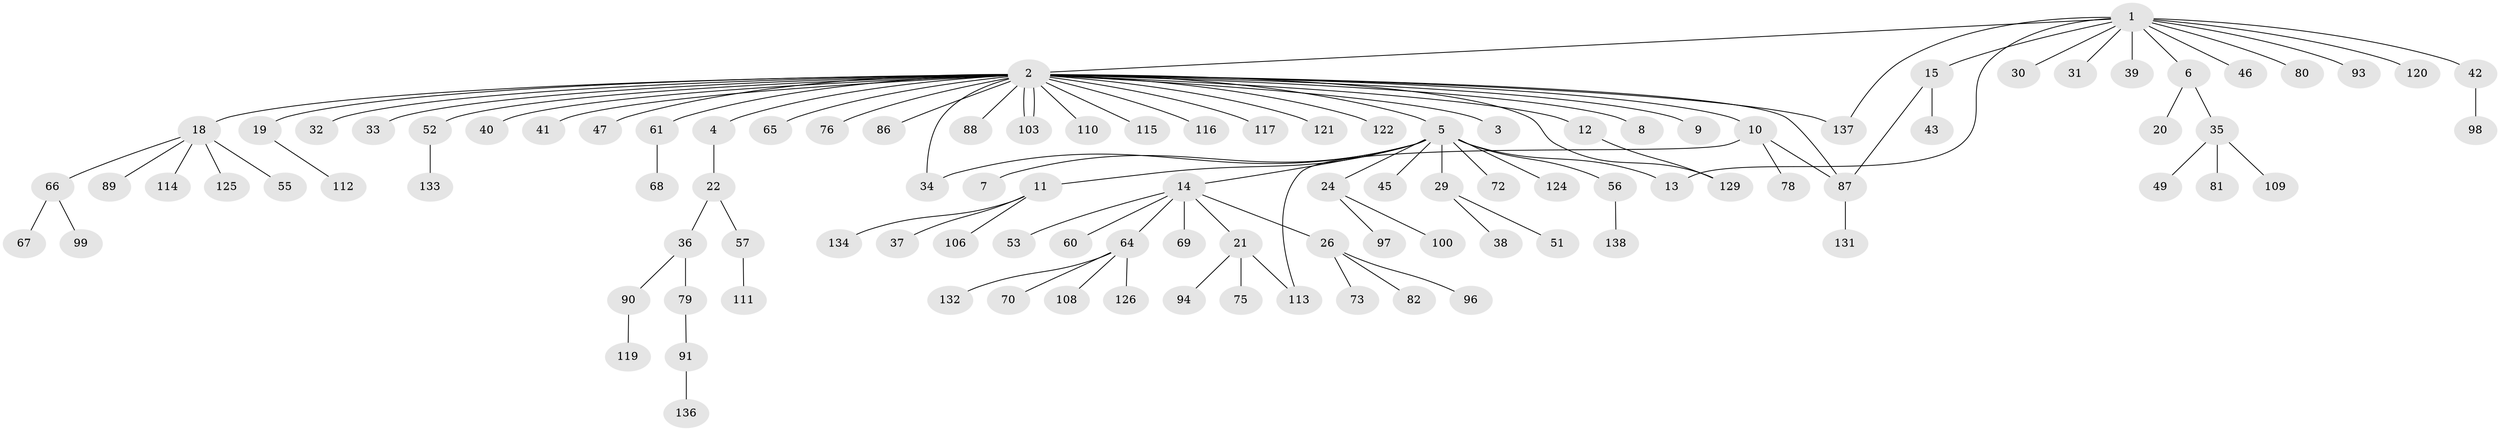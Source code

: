 // original degree distribution, {14: 0.007142857142857143, 34: 0.007142857142857143, 2: 0.22857142857142856, 3: 0.07142857142857142, 12: 0.007142857142857143, 1: 0.5928571428571429, 5: 0.02857142857142857, 7: 0.007142857142857143, 4: 0.03571428571428571, 6: 0.014285714285714285}
// Generated by graph-tools (version 1.1) at 2025/41/03/06/25 10:41:51]
// undirected, 105 vertices, 112 edges
graph export_dot {
graph [start="1"]
  node [color=gray90,style=filled];
  1 [super="+84"];
  2 [super="+71"];
  3 [super="+50"];
  4 [super="+28"];
  5 [super="+25"];
  6 [super="+27"];
  7;
  8;
  9;
  10 [super="+139"];
  11 [super="+17"];
  12 [super="+23"];
  13 [super="+16"];
  14;
  15 [super="+92"];
  18 [super="+48"];
  19;
  20;
  21 [super="+62"];
  22 [super="+104"];
  24 [super="+83"];
  26 [super="+102"];
  29;
  30 [super="+44"];
  31;
  32 [super="+107"];
  33;
  34;
  35 [super="+74"];
  36 [super="+63"];
  37;
  38;
  39;
  40;
  41 [super="+54"];
  42;
  43;
  45;
  46 [super="+59"];
  47;
  49 [super="+130"];
  51;
  52 [super="+101"];
  53 [super="+58"];
  55;
  56;
  57;
  60 [super="+128"];
  61;
  64 [super="+105"];
  65;
  66 [super="+77"];
  67;
  68;
  69;
  70;
  72;
  73;
  75;
  76;
  78 [super="+85"];
  79;
  80;
  81;
  82;
  86;
  87 [super="+118"];
  88;
  89;
  90 [super="+95"];
  91;
  93;
  94;
  96;
  97;
  98;
  99;
  100;
  103;
  106;
  108;
  109;
  110;
  111 [super="+127"];
  112;
  113 [super="+123"];
  114;
  115;
  116;
  117 [super="+135"];
  119;
  120;
  121;
  122;
  124;
  125;
  126;
  129;
  131;
  132;
  133;
  134;
  136;
  137 [super="+140"];
  138;
  1 -- 2;
  1 -- 6;
  1 -- 13;
  1 -- 15;
  1 -- 30;
  1 -- 31;
  1 -- 39;
  1 -- 42;
  1 -- 46;
  1 -- 80;
  1 -- 93;
  1 -- 120;
  1 -- 137;
  2 -- 3;
  2 -- 4;
  2 -- 5;
  2 -- 8;
  2 -- 9;
  2 -- 10;
  2 -- 12;
  2 -- 18;
  2 -- 19;
  2 -- 32;
  2 -- 33;
  2 -- 34;
  2 -- 40;
  2 -- 41;
  2 -- 47;
  2 -- 52;
  2 -- 61;
  2 -- 65;
  2 -- 76;
  2 -- 86;
  2 -- 87;
  2 -- 88;
  2 -- 103;
  2 -- 103;
  2 -- 110;
  2 -- 115;
  2 -- 116;
  2 -- 117;
  2 -- 121;
  2 -- 122;
  2 -- 129;
  2 -- 137;
  4 -- 22;
  5 -- 7;
  5 -- 11;
  5 -- 14;
  5 -- 24;
  5 -- 29;
  5 -- 34;
  5 -- 45;
  5 -- 56;
  5 -- 72;
  5 -- 124;
  5 -- 13;
  6 -- 20;
  6 -- 35;
  10 -- 78;
  10 -- 87;
  10 -- 113;
  11 -- 134;
  11 -- 106;
  11 -- 37;
  12 -- 129;
  14 -- 21;
  14 -- 26;
  14 -- 53;
  14 -- 60;
  14 -- 64;
  14 -- 69;
  15 -- 43;
  15 -- 87;
  18 -- 66;
  18 -- 114;
  18 -- 55;
  18 -- 89;
  18 -- 125;
  19 -- 112;
  21 -- 75;
  21 -- 94;
  21 -- 113;
  22 -- 36;
  22 -- 57;
  24 -- 97;
  24 -- 100;
  26 -- 73;
  26 -- 82;
  26 -- 96;
  29 -- 38;
  29 -- 51;
  35 -- 49;
  35 -- 81;
  35 -- 109;
  36 -- 90;
  36 -- 79;
  42 -- 98;
  52 -- 133;
  56 -- 138;
  57 -- 111;
  61 -- 68;
  64 -- 70;
  64 -- 108;
  64 -- 126;
  64 -- 132;
  66 -- 67;
  66 -- 99;
  79 -- 91;
  87 -- 131;
  90 -- 119;
  91 -- 136;
}
